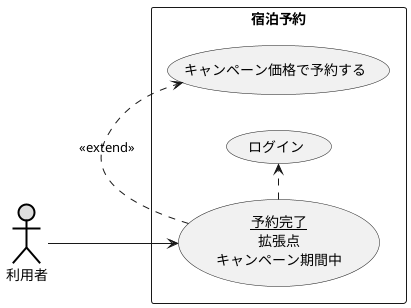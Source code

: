 @startuml ユースケース図
left to right direction
actor 利用者#DDDDDD;line:black;line.bold;
rectangle 宿泊予約 {
usecase キャンペーン価格で予約する
usecase ログイン
usecase (<u>予約完了</u>\n拡張点\nキャンペーン期間中) as input
}
input .> キャンペーン価格で予約する : <<extend>>
input .> ログイン
利用者-->input

@enduml
